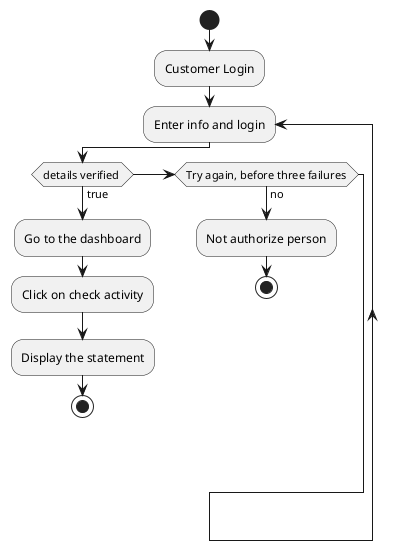 @startuml
'https://plantuml.com/activity-diagram-beta
Start
:Customer Login;
repeat:Enter info and login;
if (details verified ) then (true)
  :Go to the dashboard;
  :Click on check activity;
  :Display the statement;
stop;
elseif(Try again, before three failures) then (no)
:Not authorize person;
stop;
endif



@enduml
